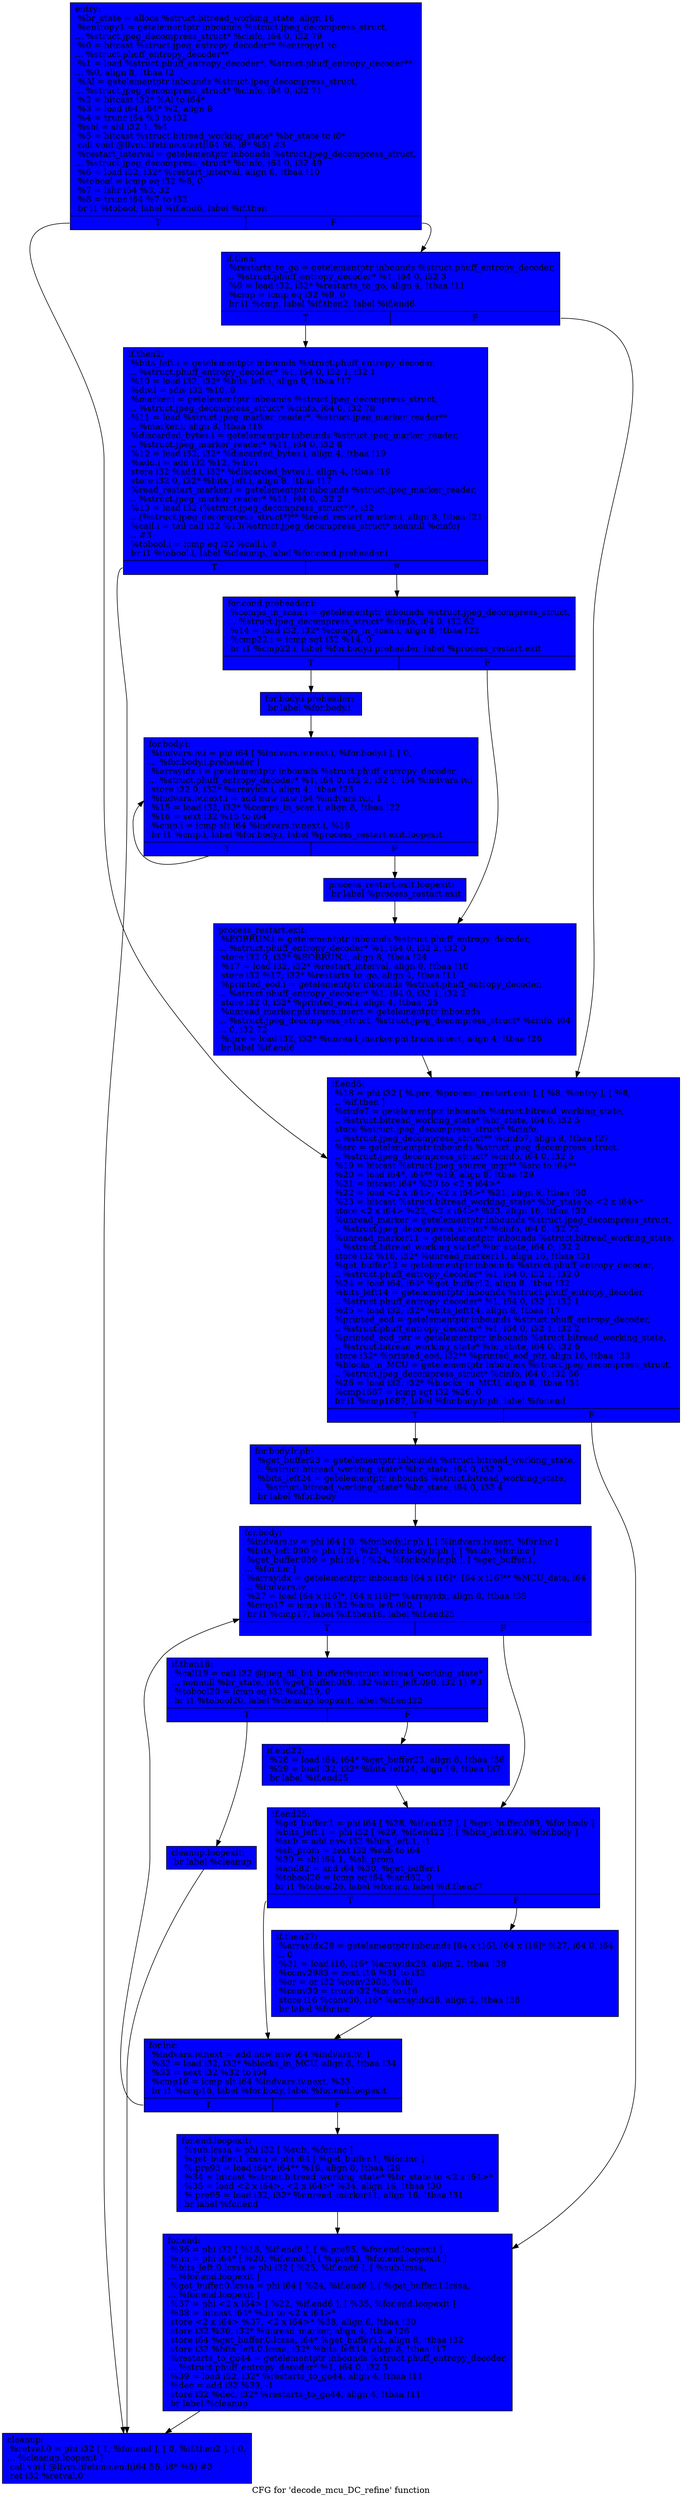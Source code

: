 digraph "CFG for 'decode_mcu_DC_refine' function" {
	label="CFG for 'decode_mcu_DC_refine' function";

	Node0x4fd1080 [shape=record, style = filled, fillcolor = blue, label="{entry:\l  %br_state = alloca %struct.bitread_working_state, align 16\l  %entropy1 = getelementptr inbounds %struct.jpeg_decompress_struct,\l... %struct.jpeg_decompress_struct* %cinfo, i64 0, i32 79\l  %0 = bitcast %struct.jpeg_entropy_decoder** %entropy1 to\l... %struct.phuff_entropy_decoder**\l  %1 = load %struct.phuff_entropy_decoder*, %struct.phuff_entropy_decoder**\l... %0, align 8, !tbaa !2\l  %Al = getelementptr inbounds %struct.jpeg_decompress_struct,\l... %struct.jpeg_decompress_struct* %cinfo, i64 0, i32 71\l  %2 = bitcast i32* %Al to i64*\l  %3 = load i64, i64* %2, align 8\l  %4 = trunc i64 %3 to i32\l  %shl = shl i32 1, %4\l  %5 = bitcast %struct.bitread_working_state* %br_state to i8*\l  call void @llvm.lifetime.start(i64 56, i8* %5) #3\l  %restart_interval = getelementptr inbounds %struct.jpeg_decompress_struct,\l... %struct.jpeg_decompress_struct* %cinfo, i64 0, i32 49\l  %6 = load i32, i32* %restart_interval, align 8, !tbaa !10\l  %tobool = icmp eq i32 %6, 0\l  %7 = lshr i64 %3, 32\l  %8 = trunc i64 %7 to i32\l  br i1 %tobool, label %if.end6, label %if.then\l|{<s0>T|<s1>F}}"];
	Node0x4fd1080:s0 -> Node0x4fb2de0;
	Node0x4fd1080:s1 -> Node0x4fb3410;
	Node0x4fb3410 [shape=record, style = filled, fillcolor = blue, label="{if.then:                                          \l  %restarts_to_go = getelementptr inbounds %struct.phuff_entropy_decoder,\l... %struct.phuff_entropy_decoder* %1, i64 0, i32 3\l  %9 = load i32, i32* %restarts_to_go, align 4, !tbaa !11\l  %cmp = icmp eq i32 %9, 0\l  br i1 %cmp, label %if.then2, label %if.end6\l|{<s0>T|<s1>F}}"];
	Node0x4fb3410:s0 -> Node0x4fd0f70;
	Node0x4fb3410:s1 -> Node0x4fb2de0;
	Node0x4fd0f70 [shape=record, style = filled, fillcolor = blue, label="{if.then2:                                         \l  %bits_left.i = getelementptr inbounds %struct.phuff_entropy_decoder,\l... %struct.phuff_entropy_decoder* %1, i64 0, i32 1, i32 1\l  %10 = load i32, i32* %bits_left.i, align 8, !tbaa !17\l  %div.i = sdiv i32 %10, 8\l  %marker.i = getelementptr inbounds %struct.jpeg_decompress_struct,\l... %struct.jpeg_decompress_struct* %cinfo, i64 0, i32 78\l  %11 = load %struct.jpeg_marker_reader*, %struct.jpeg_marker_reader**\l... %marker.i, align 8, !tbaa !18\l  %discarded_bytes.i = getelementptr inbounds %struct.jpeg_marker_reader,\l... %struct.jpeg_marker_reader* %11, i64 0, i32 8\l  %12 = load i32, i32* %discarded_bytes.i, align 4, !tbaa !19\l  %add.i = add i32 %12, %div.i\l  store i32 %add.i, i32* %discarded_bytes.i, align 4, !tbaa !19\l  store i32 0, i32* %bits_left.i, align 8, !tbaa !17\l  %read_restart_marker.i = getelementptr inbounds %struct.jpeg_marker_reader,\l... %struct.jpeg_marker_reader* %11, i64 0, i32 2\l  %13 = load i32 (%struct.jpeg_decompress_struct*)*, i32\l... (%struct.jpeg_decompress_struct*)** %read_restart_marker.i, align 8, !tbaa !21\l  %call.i = tail call i32 %13(%struct.jpeg_decompress_struct* nonnull %cinfo)\l... #3\l  %tobool.i = icmp eq i32 %call.i, 0\l  br i1 %tobool.i, label %cleanup, label %for.cond.preheader.i\l|{<s0>T|<s1>F}}"];
	Node0x4fd0f70:s0 -> Node0x4fb4170;
	Node0x4fd0f70:s1 -> Node0x4fb4270;
	Node0x4fb4270 [shape=record, style = filled, fillcolor = blue, label="{for.cond.preheader.i:                             \l  %comps_in_scan.i = getelementptr inbounds %struct.jpeg_decompress_struct,\l... %struct.jpeg_decompress_struct* %cinfo, i64 0, i32 62\l  %14 = load i32, i32* %comps_in_scan.i, align 8, !tbaa !22\l  %cmp22.i = icmp sgt i32 %14, 0\l  br i1 %cmp22.i, label %for.body.i.preheader, label %process_restart.exit\l|{<s0>T|<s1>F}}"];
	Node0x4fb4270:s0 -> Node0x4fb3760;
	Node0x4fb4270:s1 -> Node0x4fb47c0;
	Node0x4fb3760 [shape=record, style = filled, fillcolor = blue, label="{for.body.i.preheader:                             \l  br label %for.body.i\l}"];
	Node0x4fb3760 -> Node0x4fb4930;
	Node0x4fb4930 [shape=record, style = filled, fillcolor = blue, label="{for.body.i:                                       \l  %indvars.iv.i = phi i64 [ %indvars.iv.next.i, %for.body.i ], [ 0,\l... %for.body.i.preheader ]\l  %arrayidx.i = getelementptr inbounds %struct.phuff_entropy_decoder,\l... %struct.phuff_entropy_decoder* %1, i64 0, i32 2, i32 1, i64 %indvars.iv.i\l  store i32 0, i32* %arrayidx.i, align 4, !tbaa !23\l  %indvars.iv.next.i = add nuw nsw i64 %indvars.iv.i, 1\l  %15 = load i32, i32* %comps_in_scan.i, align 8, !tbaa !22\l  %16 = sext i32 %15 to i64\l  %cmp.i = icmp slt i64 %indvars.iv.next.i, %16\l  br i1 %cmp.i, label %for.body.i, label %process_restart.exit.loopexit\l|{<s0>T|<s1>F}}"];
	Node0x4fb4930:s0 -> Node0x4fb4930;
	Node0x4fb4930:s1 -> Node0x4fb4f80;
	Node0x4fb4f80 [shape=record, style = filled, fillcolor = blue, label="{process_restart.exit.loopexit:                    \l  br label %process_restart.exit\l}"];
	Node0x4fb4f80 -> Node0x4fb47c0;
	Node0x4fb47c0 [shape=record, style = filled, fillcolor = blue, label="{process_restart.exit:                             \l  %EOBRUN.i = getelementptr inbounds %struct.phuff_entropy_decoder,\l... %struct.phuff_entropy_decoder* %1, i64 0, i32 2, i32 0\l  store i32 0, i32* %EOBRUN.i, align 8, !tbaa !24\l  %17 = load i32, i32* %restart_interval, align 8, !tbaa !10\l  store i32 %17, i32* %restarts_to_go, align 4, !tbaa !11\l  %printed_eod.i = getelementptr inbounds %struct.phuff_entropy_decoder,\l... %struct.phuff_entropy_decoder* %1, i64 0, i32 1, i32 2\l  store i32 0, i32* %printed_eod.i, align 4, !tbaa !25\l  %unread_marker.phi.trans.insert = getelementptr inbounds\l... %struct.jpeg_decompress_struct, %struct.jpeg_decompress_struct* %cinfo, i64\l... 0, i32 72\l  %.pre = load i32, i32* %unread_marker.phi.trans.insert, align 4, !tbaa !26\l  br label %if.end6\l}"];
	Node0x4fb47c0 -> Node0x4fb2de0;
	Node0x4fb2de0 [shape=record, style = filled, fillcolor = blue, label="{if.end6:                                          \l  %18 = phi i32 [ %.pre, %process_restart.exit ], [ %8, %entry ], [ %8,\l... %if.then ]\l  %cinfo7 = getelementptr inbounds %struct.bitread_working_state,\l... %struct.bitread_working_state* %br_state, i64 0, i32 5\l  store %struct.jpeg_decompress_struct* %cinfo,\l... %struct.jpeg_decompress_struct** %cinfo7, align 8, !tbaa !27\l  %src = getelementptr inbounds %struct.jpeg_decompress_struct,\l... %struct.jpeg_decompress_struct* %cinfo, i64 0, i32 5\l  %19 = bitcast %struct.jpeg_source_mgr** %src to i64**\l  %20 = load i64*, i64** %19, align 8, !tbaa !29\l  %21 = bitcast i64* %20 to \<2 x i64\>*\l  %22 = load \<2 x i64\>, \<2 x i64\>* %21, align 8, !tbaa !30\l  %23 = bitcast %struct.bitread_working_state* %br_state to \<2 x i64\>*\l  store \<2 x i64\> %22, \<2 x i64\>* %23, align 16, !tbaa !30\l  %unread_marker = getelementptr inbounds %struct.jpeg_decompress_struct,\l... %struct.jpeg_decompress_struct* %cinfo, i64 0, i32 72\l  %unread_marker11 = getelementptr inbounds %struct.bitread_working_state,\l... %struct.bitread_working_state* %br_state, i64 0, i32 2\l  store i32 %18, i32* %unread_marker11, align 16, !tbaa !31\l  %get_buffer12 = getelementptr inbounds %struct.phuff_entropy_decoder,\l... %struct.phuff_entropy_decoder* %1, i64 0, i32 1, i32 0\l  %24 = load i64, i64* %get_buffer12, align 8, !tbaa !32\l  %bits_left14 = getelementptr inbounds %struct.phuff_entropy_decoder,\l... %struct.phuff_entropy_decoder* %1, i64 0, i32 1, i32 1\l  %25 = load i32, i32* %bits_left14, align 8, !tbaa !17\l  %printed_eod = getelementptr inbounds %struct.phuff_entropy_decoder,\l... %struct.phuff_entropy_decoder* %1, i64 0, i32 1, i32 2\l  %printed_eod_ptr = getelementptr inbounds %struct.bitread_working_state,\l... %struct.bitread_working_state* %br_state, i64 0, i32 6\l  store i32* %printed_eod, i32** %printed_eod_ptr, align 16, !tbaa !33\l  %blocks_in_MCU = getelementptr inbounds %struct.jpeg_decompress_struct,\l... %struct.jpeg_decompress_struct* %cinfo, i64 0, i32 66\l  %26 = load i32, i32* %blocks_in_MCU, align 8, !tbaa !34\l  %cmp1687 = icmp sgt i32 %26, 0\l  br i1 %cmp1687, label %for.body.lr.ph, label %for.end\l|{<s0>T|<s1>F}}"];
	Node0x4fb2de0:s0 -> Node0x4fb6230;
	Node0x4fb2de0:s1 -> Node0x4fb4500;
	Node0x4fb6230 [shape=record, style = filled, fillcolor = blue, label="{for.body.lr.ph:                                   \l  %get_buffer23 = getelementptr inbounds %struct.bitread_working_state,\l... %struct.bitread_working_state* %br_state, i64 0, i32 3\l  %bits_left24 = getelementptr inbounds %struct.bitread_working_state,\l... %struct.bitread_working_state* %br_state, i64 0, i32 4\l  br label %for.body\l}"];
	Node0x4fb6230 -> Node0x4fb6380;
	Node0x4fb6380 [shape=record, style = filled, fillcolor = blue, label="{for.body:                                         \l  %indvars.iv = phi i64 [ 0, %for.body.lr.ph ], [ %indvars.iv.next, %for.inc ]\l  %bits_left.090 = phi i32 [ %25, %for.body.lr.ph ], [ %sub, %for.inc ]\l  %get_buffer.089 = phi i64 [ %24, %for.body.lr.ph ], [ %get_buffer.1,\l... %for.inc ]\l  %arrayidx = getelementptr inbounds [64 x i16]*, [64 x i16]** %MCU_data, i64\l... %indvars.iv\l  %27 = load [64 x i16]*, [64 x i16]** %arrayidx, align 8, !tbaa !35\l  %cmp17 = icmp slt i32 %bits_left.090, 1\l  br i1 %cmp17, label %if.then18, label %if.end25\l|{<s0>T|<s1>F}}"];
	Node0x4fb6380:s0 -> Node0x4fddf60;
	Node0x4fb6380:s1 -> Node0x4fde040;
	Node0x4fddf60 [shape=record, style = filled, fillcolor = blue, label="{if.then18:                                        \l  %call19 = call i32 @jpeg_fill_bit_buffer(%struct.bitread_working_state*\l... nonnull %br_state, i64 %get_buffer.089, i32 %bits_left.090, i32 1) #3\l  %tobool20 = icmp eq i32 %call19, 0\l  br i1 %tobool20, label %cleanup.loopexit, label %if.end22\l|{<s0>T|<s1>F}}"];
	Node0x4fddf60:s0 -> Node0x4fde410;
	Node0x4fddf60:s1 -> Node0x4fde490;
	Node0x4fde490 [shape=record, style = filled, fillcolor = blue, label="{if.end22:                                         \l  %28 = load i64, i64* %get_buffer23, align 8, !tbaa !36\l  %29 = load i32, i32* %bits_left24, align 16, !tbaa !37\l  br label %if.end25\l}"];
	Node0x4fde490 -> Node0x4fde040;
	Node0x4fde040 [shape=record, style = filled, fillcolor = blue, label="{if.end25:                                         \l  %get_buffer.1 = phi i64 [ %28, %if.end22 ], [ %get_buffer.089, %for.body ]\l  %bits_left.1 = phi i32 [ %29, %if.end22 ], [ %bits_left.090, %for.body ]\l  %sub = add nsw i32 %bits_left.1, -1\l  %sh_prom = zext i32 %sub to i64\l  %30 = shl i64 1, %sh_prom\l  %and82 = and i64 %30, %get_buffer.1\l  %tobool26 = icmp eq i64 %and82, 0\l  br i1 %tobool26, label %for.inc, label %if.then27\l|{<s0>T|<s1>F}}"];
	Node0x4fde040:s0 -> Node0x4fb64d0;
	Node0x4fde040:s1 -> Node0x4fdea00;
	Node0x4fdea00 [shape=record, style = filled, fillcolor = blue, label="{if.then27:                                        \l  %arrayidx28 = getelementptr inbounds [64 x i16], [64 x i16]* %27, i64 0, i64\l... 0\l  %31 = load i16, i16* %arrayidx28, align 2, !tbaa !38\l  %conv2983 = zext i16 %31 to i32\l  %or = or i32 %conv2983, %shl\l  %conv30 = trunc i32 %or to i16\l  store i16 %conv30, i16* %arrayidx28, align 2, !tbaa !38\l  br label %for.inc\l}"];
	Node0x4fdea00 -> Node0x4fb64d0;
	Node0x4fb64d0 [shape=record, style = filled, fillcolor = blue, label="{for.inc:                                          \l  %indvars.iv.next = add nuw nsw i64 %indvars.iv, 1\l  %32 = load i32, i32* %blocks_in_MCU, align 8, !tbaa !34\l  %33 = sext i32 %32 to i64\l  %cmp16 = icmp slt i64 %indvars.iv.next, %33\l  br i1 %cmp16, label %for.body, label %for.end.loopexit\l|{<s0>T|<s1>F}}"];
	Node0x4fb64d0:s0 -> Node0x4fb6380;
	Node0x4fb64d0:s1 -> Node0x4fdf160;
	Node0x4fdf160 [shape=record, style = filled, fillcolor = blue, label="{for.end.loopexit:                                 \l  %sub.lcssa = phi i32 [ %sub, %for.inc ]\l  %get_buffer.1.lcssa = phi i64 [ %get_buffer.1, %for.inc ]\l  %.pre93 = load i64*, i64** %19, align 8, !tbaa !29\l  %34 = bitcast %struct.bitread_working_state* %br_state to \<2 x i64\>*\l  %35 = load \<2 x i64\>, \<2 x i64\>* %34, align 16, !tbaa !30\l  %.pre95 = load i32, i32* %unread_marker11, align 16, !tbaa !31\l  br label %for.end\l}"];
	Node0x4fdf160 -> Node0x4fb4500;
	Node0x4fb4500 [shape=record, style = filled, fillcolor = blue, label="{for.end:                                          \l  %36 = phi i32 [ %18, %if.end6 ], [ %.pre95, %for.end.loopexit ]\l  %.in = phi i64* [ %20, %if.end6 ], [ %.pre93, %for.end.loopexit ]\l  %bits_left.0.lcssa = phi i32 [ %25, %if.end6 ], [ %sub.lcssa,\l... %for.end.loopexit ]\l  %get_buffer.0.lcssa = phi i64 [ %24, %if.end6 ], [ %get_buffer.1.lcssa,\l... %for.end.loopexit ]\l  %37 = phi \<2 x i64\> [ %22, %if.end6 ], [ %35, %for.end.loopexit ]\l  %38 = bitcast i64* %.in to \<2 x i64\>*\l  store \<2 x i64\> %37, \<2 x i64\>* %38, align 8, !tbaa !30\l  store i32 %36, i32* %unread_marker, align 4, !tbaa !26\l  store i64 %get_buffer.0.lcssa, i64* %get_buffer12, align 8, !tbaa !32\l  store i32 %bits_left.0.lcssa, i32* %bits_left14, align 8, !tbaa !17\l  %restarts_to_go44 = getelementptr inbounds %struct.phuff_entropy_decoder,\l... %struct.phuff_entropy_decoder* %1, i64 0, i32 3\l  %39 = load i32, i32* %restarts_to_go44, align 4, !tbaa !11\l  %dec = add i32 %39, -1\l  store i32 %dec, i32* %restarts_to_go44, align 4, !tbaa !11\l  br label %cleanup\l}"];
	Node0x4fb4500 -> Node0x4fb4170;
	Node0x4fde410 [shape=record, style = filled, fillcolor = blue, label="{cleanup.loopexit:                                 \l  br label %cleanup\l}"];
	Node0x4fde410 -> Node0x4fb4170;
	Node0x4fb4170 [shape=record, style = filled, fillcolor = blue, label="{cleanup:                                          \l  %retval.0 = phi i32 [ 1, %for.end ], [ 0, %if.then2 ], [ 0,\l... %cleanup.loopexit ]\l  call void @llvm.lifetime.end(i64 56, i8* %5) #3\l  ret i32 %retval.0\l}"];
}
